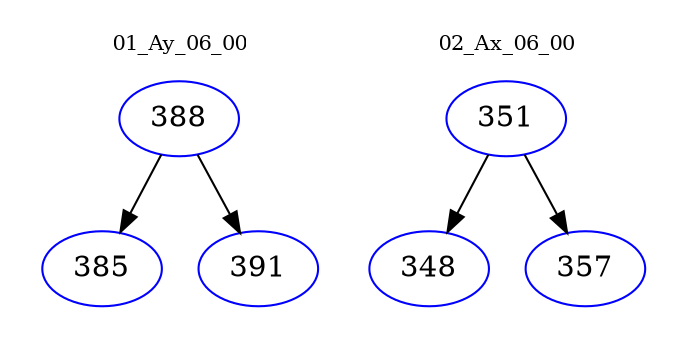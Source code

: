 digraph{
subgraph cluster_0 {
color = white
label = "01_Ay_06_00";
fontsize=10;
T0_388 [label="388", color="blue"]
T0_388 -> T0_385 [color="black"]
T0_385 [label="385", color="blue"]
T0_388 -> T0_391 [color="black"]
T0_391 [label="391", color="blue"]
}
subgraph cluster_1 {
color = white
label = "02_Ax_06_00";
fontsize=10;
T1_351 [label="351", color="blue"]
T1_351 -> T1_348 [color="black"]
T1_348 [label="348", color="blue"]
T1_351 -> T1_357 [color="black"]
T1_357 [label="357", color="blue"]
}
}
